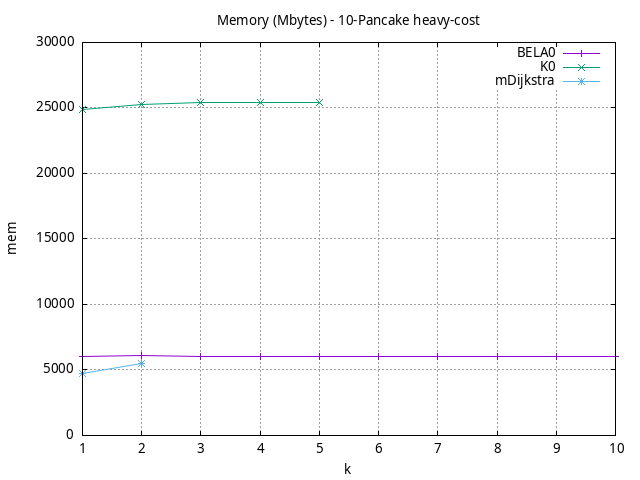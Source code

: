 #!/usr/bin/gnuplot
# -*- coding: utf-8 -*-
#
# results/n-pancake/heavy-cost/10/10pancake.brute-force.mem.gnuplot
#
# Started on 04/11/2024 16:44:38
# Author: Carlos Linares López
set grid
set xlabel "k"
set ylabel "mem"

set title "Memory (Mbytes) - 10-Pancake heavy-cost"

set terminal png enhanced font "Ariel,10"
set output '10pancake.brute-force.mem.png'

plot "-" title "BELA0"      with linesp, "-" title "K0"      with linesp, "-" title "mDijkstra"      with linesp

	1 5995.18
	2 6077.47
	3 6068.0
	4 6068.0
	5 6068.0
	6 6068.0
	7 6068.0
	8 6068.0
	9 6068.0
	10 6068.0
end
	1 24872.32
	2 25250.15
	3 25425.54
	4 25448.4
	5 25456.02
end
	1 4697.24
	2 5531.04
end

